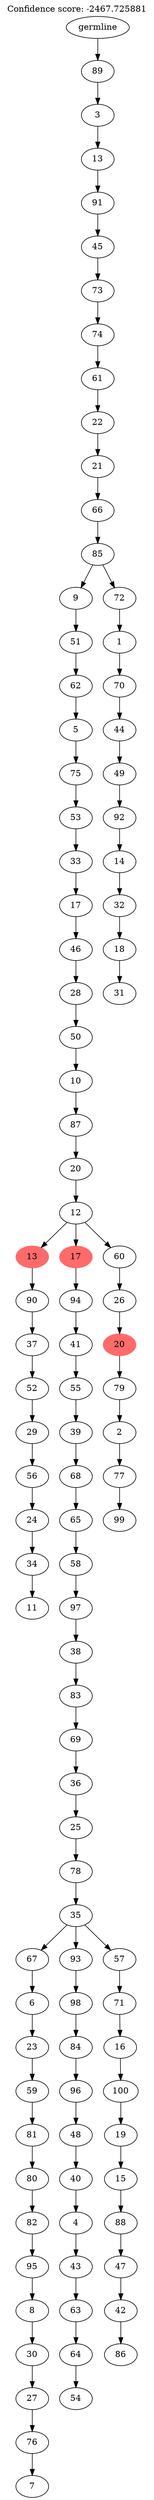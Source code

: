 digraph g {
	"102" -> "103";
	"103" [label="11"];
	"101" -> "102";
	"102" [label="34"];
	"100" -> "101";
	"101" [label="24"];
	"99" -> "100";
	"100" [label="56"];
	"98" -> "99";
	"99" [label="29"];
	"97" -> "98";
	"98" [label="52"];
	"96" -> "97";
	"97" [label="37"];
	"95" -> "96";
	"96" [label="90"];
	"93" -> "94";
	"94" [label="7"];
	"92" -> "93";
	"93" [label="76"];
	"91" -> "92";
	"92" [label="27"];
	"90" -> "91";
	"91" [label="30"];
	"89" -> "90";
	"90" [label="8"];
	"88" -> "89";
	"89" [label="95"];
	"87" -> "88";
	"88" [label="82"];
	"86" -> "87";
	"87" [label="80"];
	"85" -> "86";
	"86" [label="81"];
	"84" -> "85";
	"85" [label="59"];
	"83" -> "84";
	"84" [label="23"];
	"82" -> "83";
	"83" [label="6"];
	"80" -> "81";
	"81" [label="54"];
	"79" -> "80";
	"80" [label="64"];
	"78" -> "79";
	"79" [label="63"];
	"77" -> "78";
	"78" [label="43"];
	"76" -> "77";
	"77" [label="4"];
	"75" -> "76";
	"76" [label="40"];
	"74" -> "75";
	"75" [label="48"];
	"73" -> "74";
	"74" [label="96"];
	"72" -> "73";
	"73" [label="84"];
	"71" -> "72";
	"72" [label="98"];
	"69" -> "70";
	"70" [label="86"];
	"68" -> "69";
	"69" [label="42"];
	"67" -> "68";
	"68" [label="47"];
	"66" -> "67";
	"67" [label="88"];
	"65" -> "66";
	"66" [label="15"];
	"64" -> "65";
	"65" [label="19"];
	"63" -> "64";
	"64" [label="100"];
	"62" -> "63";
	"63" [label="16"];
	"61" -> "62";
	"62" [label="71"];
	"60" -> "61";
	"61" [label="57"];
	"60" -> "71";
	"71" [label="93"];
	"60" -> "82";
	"82" [label="67"];
	"59" -> "60";
	"60" [label="35"];
	"58" -> "59";
	"59" [label="78"];
	"57" -> "58";
	"58" [label="25"];
	"56" -> "57";
	"57" [label="36"];
	"55" -> "56";
	"56" [label="69"];
	"54" -> "55";
	"55" [label="83"];
	"53" -> "54";
	"54" [label="38"];
	"52" -> "53";
	"53" [label="97"];
	"51" -> "52";
	"52" [label="58"];
	"50" -> "51";
	"51" [label="65"];
	"49" -> "50";
	"50" [label="68"];
	"48" -> "49";
	"49" [label="39"];
	"47" -> "48";
	"48" [label="55"];
	"46" -> "47";
	"47" [label="41"];
	"45" -> "46";
	"46" [label="94"];
	"43" -> "44";
	"44" [label="99"];
	"42" -> "43";
	"43" [label="77"];
	"41" -> "42";
	"42" [label="2"];
	"40" -> "41";
	"41" [label="79"];
	"39" -> "40";
	"40" [color=indianred1, style=filled, label="20"];
	"38" -> "39";
	"39" [label="26"];
	"37" -> "38";
	"38" [label="60"];
	"37" -> "45";
	"45" [color=indianred1, style=filled, label="17"];
	"37" -> "95";
	"95" [color=indianred1, style=filled, label="13"];
	"36" -> "37";
	"37" [label="12"];
	"35" -> "36";
	"36" [label="20"];
	"34" -> "35";
	"35" [label="87"];
	"33" -> "34";
	"34" [label="10"];
	"32" -> "33";
	"33" [label="50"];
	"31" -> "32";
	"32" [label="28"];
	"30" -> "31";
	"31" [label="46"];
	"29" -> "30";
	"30" [label="17"];
	"28" -> "29";
	"29" [label="33"];
	"27" -> "28";
	"28" [label="53"];
	"26" -> "27";
	"27" [label="75"];
	"25" -> "26";
	"26" [label="5"];
	"24" -> "25";
	"25" [label="62"];
	"23" -> "24";
	"24" [label="51"];
	"21" -> "22";
	"22" [label="31"];
	"20" -> "21";
	"21" [label="18"];
	"19" -> "20";
	"20" [label="32"];
	"18" -> "19";
	"19" [label="14"];
	"17" -> "18";
	"18" [label="92"];
	"16" -> "17";
	"17" [label="49"];
	"15" -> "16";
	"16" [label="44"];
	"14" -> "15";
	"15" [label="70"];
	"13" -> "14";
	"14" [label="1"];
	"12" -> "13";
	"13" [label="72"];
	"12" -> "23";
	"23" [label="9"];
	"11" -> "12";
	"12" [label="85"];
	"10" -> "11";
	"11" [label="66"];
	"9" -> "10";
	"10" [label="21"];
	"8" -> "9";
	"9" [label="22"];
	"7" -> "8";
	"8" [label="61"];
	"6" -> "7";
	"7" [label="74"];
	"5" -> "6";
	"6" [label="73"];
	"4" -> "5";
	"5" [label="45"];
	"3" -> "4";
	"4" [label="91"];
	"2" -> "3";
	"3" [label="13"];
	"1" -> "2";
	"2" [label="3"];
	"0" -> "1";
	"1" [label="89"];
	"0" [label="germline"];
	labelloc="t";
	label="Confidence score: -2467.725881";
}
